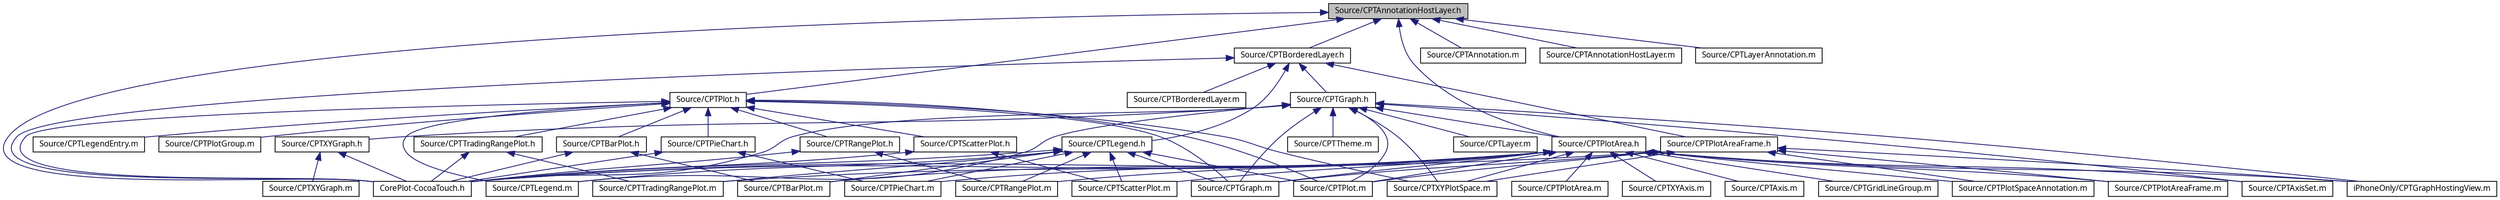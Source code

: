 digraph G
{
  bgcolor="transparent";
  edge [fontname="Lucinda Grande",fontsize="10",labelfontname="Lucinda Grande",labelfontsize="10"];
  node [fontname="Lucinda Grande",fontsize="10",shape=record];
  Node1 [label="Source/CPTAnnotationHostLayer.h",height=0.2,width=0.4,color="black", fillcolor="grey75", style="filled" fontcolor="black"];
  Node1 -> Node2 [dir="back",color="midnightblue",fontsize="10",style="solid",fontname="Lucinda Grande"];
  Node2 [label="CorePlot-CocoaTouch.h",height=0.2,width=0.4,color="black",URL="$_core_plot-_cocoa_touch_8h.html"];
  Node1 -> Node3 [dir="back",color="midnightblue",fontsize="10",style="solid",fontname="Lucinda Grande"];
  Node3 [label="Source/CPTAnnotation.m",height=0.2,width=0.4,color="black",URL="$_c_p_t_annotation_8m.html"];
  Node1 -> Node4 [dir="back",color="midnightblue",fontsize="10",style="solid",fontname="Lucinda Grande"];
  Node4 [label="Source/CPTAnnotationHostLayer.m",height=0.2,width=0.4,color="black",URL="$_c_p_t_annotation_host_layer_8m.html"];
  Node1 -> Node5 [dir="back",color="midnightblue",fontsize="10",style="solid",fontname="Lucinda Grande"];
  Node5 [label="Source/CPTBorderedLayer.h",height=0.2,width=0.4,color="black",URL="$_c_p_t_bordered_layer_8h.html"];
  Node5 -> Node2 [dir="back",color="midnightblue",fontsize="10",style="solid",fontname="Lucinda Grande"];
  Node5 -> Node6 [dir="back",color="midnightblue",fontsize="10",style="solid",fontname="Lucinda Grande"];
  Node6 [label="Source/CPTGraph.h",height=0.2,width=0.4,color="black",URL="$_c_p_t_graph_8h.html"];
  Node6 -> Node2 [dir="back",color="midnightblue",fontsize="10",style="solid",fontname="Lucinda Grande"];
  Node6 -> Node7 [dir="back",color="midnightblue",fontsize="10",style="solid",fontname="Lucinda Grande"];
  Node7 [label="Source/CPTPlotArea.h",height=0.2,width=0.4,color="black",URL="$_c_p_t_plot_area_8h.html"];
  Node7 -> Node2 [dir="back",color="midnightblue",fontsize="10",style="solid",fontname="Lucinda Grande"];
  Node7 -> Node8 [dir="back",color="midnightblue",fontsize="10",style="solid",fontname="Lucinda Grande"];
  Node8 [label="Source/CPTAxis.m",height=0.2,width=0.4,color="black",URL="$_c_p_t_axis_8m.html"];
  Node7 -> Node9 [dir="back",color="midnightblue",fontsize="10",style="solid",fontname="Lucinda Grande"];
  Node9 [label="Source/CPTAxisSet.m",height=0.2,width=0.4,color="black",URL="$_c_p_t_axis_set_8m.html"];
  Node7 -> Node10 [dir="back",color="midnightblue",fontsize="10",style="solid",fontname="Lucinda Grande"];
  Node10 [label="Source/CPTBarPlot.m",height=0.2,width=0.4,color="black",URL="$_c_p_t_bar_plot_8m.html"];
  Node7 -> Node11 [dir="back",color="midnightblue",fontsize="10",style="solid",fontname="Lucinda Grande"];
  Node11 [label="Source/CPTGraph.m",height=0.2,width=0.4,color="black",URL="$_c_p_t_graph_8m.html"];
  Node7 -> Node12 [dir="back",color="midnightblue",fontsize="10",style="solid",fontname="Lucinda Grande"];
  Node12 [label="Source/CPTGridLineGroup.m",height=0.2,width=0.4,color="black",URL="$_c_p_t_grid_line_group_8m.html"];
  Node7 -> Node13 [dir="back",color="midnightblue",fontsize="10",style="solid",fontname="Lucinda Grande"];
  Node13 [label="Source/CPTPieChart.m",height=0.2,width=0.4,color="black",URL="$_c_p_t_pie_chart_8m.html"];
  Node7 -> Node14 [dir="back",color="midnightblue",fontsize="10",style="solid",fontname="Lucinda Grande"];
  Node14 [label="Source/CPTPlot.m",height=0.2,width=0.4,color="black",URL="$_c_p_t_plot_8m.html"];
  Node7 -> Node15 [dir="back",color="midnightblue",fontsize="10",style="solid",fontname="Lucinda Grande"];
  Node15 [label="Source/CPTPlotArea.m",height=0.2,width=0.4,color="black",URL="$_c_p_t_plot_area_8m.html"];
  Node7 -> Node16 [dir="back",color="midnightblue",fontsize="10",style="solid",fontname="Lucinda Grande"];
  Node16 [label="Source/CPTPlotAreaFrame.m",height=0.2,width=0.4,color="black",URL="$_c_p_t_plot_area_frame_8m.html"];
  Node7 -> Node17 [dir="back",color="midnightblue",fontsize="10",style="solid",fontname="Lucinda Grande"];
  Node17 [label="Source/CPTPlotSpaceAnnotation.m",height=0.2,width=0.4,color="black",URL="$_c_p_t_plot_space_annotation_8m.html"];
  Node7 -> Node18 [dir="back",color="midnightblue",fontsize="10",style="solid",fontname="Lucinda Grande"];
  Node18 [label="Source/CPTRangePlot.m",height=0.2,width=0.4,color="black",URL="$_c_p_t_range_plot_8m.html"];
  Node7 -> Node19 [dir="back",color="midnightblue",fontsize="10",style="solid",fontname="Lucinda Grande"];
  Node19 [label="Source/CPTScatterPlot.m",height=0.2,width=0.4,color="black",URL="$_c_p_t_scatter_plot_8m.html"];
  Node7 -> Node20 [dir="back",color="midnightblue",fontsize="10",style="solid",fontname="Lucinda Grande"];
  Node20 [label="Source/CPTTradingRangePlot.m",height=0.2,width=0.4,color="black",URL="$_c_p_t_trading_range_plot_8m.html"];
  Node7 -> Node21 [dir="back",color="midnightblue",fontsize="10",style="solid",fontname="Lucinda Grande"];
  Node21 [label="Source/CPTXYAxis.m",height=0.2,width=0.4,color="black",URL="$_c_p_t_x_y_axis_8m.html"];
  Node7 -> Node22 [dir="back",color="midnightblue",fontsize="10",style="solid",fontname="Lucinda Grande"];
  Node22 [label="Source/CPTXYPlotSpace.m",height=0.2,width=0.4,color="black",URL="$_c_p_t_x_y_plot_space_8m.html"];
  Node7 -> Node23 [dir="back",color="midnightblue",fontsize="10",style="solid",fontname="Lucinda Grande"];
  Node23 [label="iPhoneOnly/CPTGraphHostingView.m",height=0.2,width=0.4,color="black",URL="$_c_p_t_graph_hosting_view_8m.html"];
  Node6 -> Node9 [dir="back",color="midnightblue",fontsize="10",style="solid",fontname="Lucinda Grande"];
  Node6 -> Node11 [dir="back",color="midnightblue",fontsize="10",style="solid",fontname="Lucinda Grande"];
  Node6 -> Node24 [dir="back",color="midnightblue",fontsize="10",style="solid",fontname="Lucinda Grande"];
  Node24 [label="Source/CPTLayer.m",height=0.2,width=0.4,color="black",URL="$_c_p_t_layer_8m.html"];
  Node6 -> Node25 [dir="back",color="midnightblue",fontsize="10",style="solid",fontname="Lucinda Grande"];
  Node25 [label="Source/CPTLegend.m",height=0.2,width=0.4,color="black",URL="$_c_p_t_legend_8m.html"];
  Node6 -> Node14 [dir="back",color="midnightblue",fontsize="10",style="solid",fontname="Lucinda Grande"];
  Node6 -> Node26 [dir="back",color="midnightblue",fontsize="10",style="solid",fontname="Lucinda Grande"];
  Node26 [label="Source/CPTTheme.m",height=0.2,width=0.4,color="black",URL="$_c_p_t_theme_8m.html"];
  Node6 -> Node27 [dir="back",color="midnightblue",fontsize="10",style="solid",fontname="Lucinda Grande"];
  Node27 [label="Source/CPTXYGraph.h",height=0.2,width=0.4,color="black",URL="$_c_p_t_x_y_graph_8h.html"];
  Node27 -> Node2 [dir="back",color="midnightblue",fontsize="10",style="solid",fontname="Lucinda Grande"];
  Node27 -> Node28 [dir="back",color="midnightblue",fontsize="10",style="solid",fontname="Lucinda Grande"];
  Node28 [label="Source/CPTXYGraph.m",height=0.2,width=0.4,color="black",URL="$_c_p_t_x_y_graph_8m.html"];
  Node6 -> Node22 [dir="back",color="midnightblue",fontsize="10",style="solid",fontname="Lucinda Grande"];
  Node6 -> Node23 [dir="back",color="midnightblue",fontsize="10",style="solid",fontname="Lucinda Grande"];
  Node5 -> Node29 [dir="back",color="midnightblue",fontsize="10",style="solid",fontname="Lucinda Grande"];
  Node29 [label="Source/CPTBorderedLayer.m",height=0.2,width=0.4,color="black",URL="$_c_p_t_bordered_layer_8m.html"];
  Node5 -> Node30 [dir="back",color="midnightblue",fontsize="10",style="solid",fontname="Lucinda Grande"];
  Node30 [label="Source/CPTLegend.h",height=0.2,width=0.4,color="black",URL="$_c_p_t_legend_8h.html"];
  Node30 -> Node2 [dir="back",color="midnightblue",fontsize="10",style="solid",fontname="Lucinda Grande"];
  Node30 -> Node10 [dir="back",color="midnightblue",fontsize="10",style="solid",fontname="Lucinda Grande"];
  Node30 -> Node11 [dir="back",color="midnightblue",fontsize="10",style="solid",fontname="Lucinda Grande"];
  Node30 -> Node25 [dir="back",color="midnightblue",fontsize="10",style="solid",fontname="Lucinda Grande"];
  Node30 -> Node13 [dir="back",color="midnightblue",fontsize="10",style="solid",fontname="Lucinda Grande"];
  Node30 -> Node14 [dir="back",color="midnightblue",fontsize="10",style="solid",fontname="Lucinda Grande"];
  Node30 -> Node18 [dir="back",color="midnightblue",fontsize="10",style="solid",fontname="Lucinda Grande"];
  Node30 -> Node19 [dir="back",color="midnightblue",fontsize="10",style="solid",fontname="Lucinda Grande"];
  Node30 -> Node20 [dir="back",color="midnightblue",fontsize="10",style="solid",fontname="Lucinda Grande"];
  Node5 -> Node31 [dir="back",color="midnightblue",fontsize="10",style="solid",fontname="Lucinda Grande"];
  Node31 [label="Source/CPTPlotAreaFrame.h",height=0.2,width=0.4,color="black",URL="$_c_p_t_plot_area_frame_8h.html"];
  Node31 -> Node2 [dir="back",color="midnightblue",fontsize="10",style="solid",fontname="Lucinda Grande"];
  Node31 -> Node11 [dir="back",color="midnightblue",fontsize="10",style="solid",fontname="Lucinda Grande"];
  Node31 -> Node14 [dir="back",color="midnightblue",fontsize="10",style="solid",fontname="Lucinda Grande"];
  Node31 -> Node16 [dir="back",color="midnightblue",fontsize="10",style="solid",fontname="Lucinda Grande"];
  Node31 -> Node17 [dir="back",color="midnightblue",fontsize="10",style="solid",fontname="Lucinda Grande"];
  Node31 -> Node22 [dir="back",color="midnightblue",fontsize="10",style="solid",fontname="Lucinda Grande"];
  Node31 -> Node23 [dir="back",color="midnightblue",fontsize="10",style="solid",fontname="Lucinda Grande"];
  Node1 -> Node32 [dir="back",color="midnightblue",fontsize="10",style="solid",fontname="Lucinda Grande"];
  Node32 [label="Source/CPTLayerAnnotation.m",height=0.2,width=0.4,color="black",URL="$_c_p_t_layer_annotation_8m.html"];
  Node1 -> Node33 [dir="back",color="midnightblue",fontsize="10",style="solid",fontname="Lucinda Grande"];
  Node33 [label="Source/CPTPlot.h",height=0.2,width=0.4,color="black",URL="$_c_p_t_plot_8h.html"];
  Node33 -> Node2 [dir="back",color="midnightblue",fontsize="10",style="solid",fontname="Lucinda Grande"];
  Node33 -> Node34 [dir="back",color="midnightblue",fontsize="10",style="solid",fontname="Lucinda Grande"];
  Node34 [label="Source/CPTBarPlot.h",height=0.2,width=0.4,color="black",URL="$_c_p_t_bar_plot_8h.html"];
  Node34 -> Node2 [dir="back",color="midnightblue",fontsize="10",style="solid",fontname="Lucinda Grande"];
  Node34 -> Node10 [dir="back",color="midnightblue",fontsize="10",style="solid",fontname="Lucinda Grande"];
  Node33 -> Node11 [dir="back",color="midnightblue",fontsize="10",style="solid",fontname="Lucinda Grande"];
  Node33 -> Node25 [dir="back",color="midnightblue",fontsize="10",style="solid",fontname="Lucinda Grande"];
  Node33 -> Node35 [dir="back",color="midnightblue",fontsize="10",style="solid",fontname="Lucinda Grande"];
  Node35 [label="Source/CPTLegendEntry.m",height=0.2,width=0.4,color="black",URL="$_c_p_t_legend_entry_8m.html"];
  Node33 -> Node36 [dir="back",color="midnightblue",fontsize="10",style="solid",fontname="Lucinda Grande"];
  Node36 [label="Source/CPTPieChart.h",height=0.2,width=0.4,color="black",URL="$_c_p_t_pie_chart_8h.html"];
  Node36 -> Node2 [dir="back",color="midnightblue",fontsize="10",style="solid",fontname="Lucinda Grande"];
  Node36 -> Node13 [dir="back",color="midnightblue",fontsize="10",style="solid",fontname="Lucinda Grande"];
  Node33 -> Node14 [dir="back",color="midnightblue",fontsize="10",style="solid",fontname="Lucinda Grande"];
  Node33 -> Node37 [dir="back",color="midnightblue",fontsize="10",style="solid",fontname="Lucinda Grande"];
  Node37 [label="Source/CPTPlotGroup.m",height=0.2,width=0.4,color="black",URL="$_c_p_t_plot_group_8m.html"];
  Node33 -> Node38 [dir="back",color="midnightblue",fontsize="10",style="solid",fontname="Lucinda Grande"];
  Node38 [label="Source/CPTRangePlot.h",height=0.2,width=0.4,color="black",URL="$_c_p_t_range_plot_8h.html"];
  Node38 -> Node2 [dir="back",color="midnightblue",fontsize="10",style="solid",fontname="Lucinda Grande"];
  Node38 -> Node18 [dir="back",color="midnightblue",fontsize="10",style="solid",fontname="Lucinda Grande"];
  Node33 -> Node39 [dir="back",color="midnightblue",fontsize="10",style="solid",fontname="Lucinda Grande"];
  Node39 [label="Source/CPTScatterPlot.h",height=0.2,width=0.4,color="black",URL="$_c_p_t_scatter_plot_8h.html"];
  Node39 -> Node2 [dir="back",color="midnightblue",fontsize="10",style="solid",fontname="Lucinda Grande"];
  Node39 -> Node19 [dir="back",color="midnightblue",fontsize="10",style="solid",fontname="Lucinda Grande"];
  Node33 -> Node40 [dir="back",color="midnightblue",fontsize="10",style="solid",fontname="Lucinda Grande"];
  Node40 [label="Source/CPTTradingRangePlot.h",height=0.2,width=0.4,color="black",URL="$_c_p_t_trading_range_plot_8h.html"];
  Node40 -> Node2 [dir="back",color="midnightblue",fontsize="10",style="solid",fontname="Lucinda Grande"];
  Node40 -> Node20 [dir="back",color="midnightblue",fontsize="10",style="solid",fontname="Lucinda Grande"];
  Node33 -> Node22 [dir="back",color="midnightblue",fontsize="10",style="solid",fontname="Lucinda Grande"];
  Node1 -> Node7 [dir="back",color="midnightblue",fontsize="10",style="solid",fontname="Lucinda Grande"];
}
